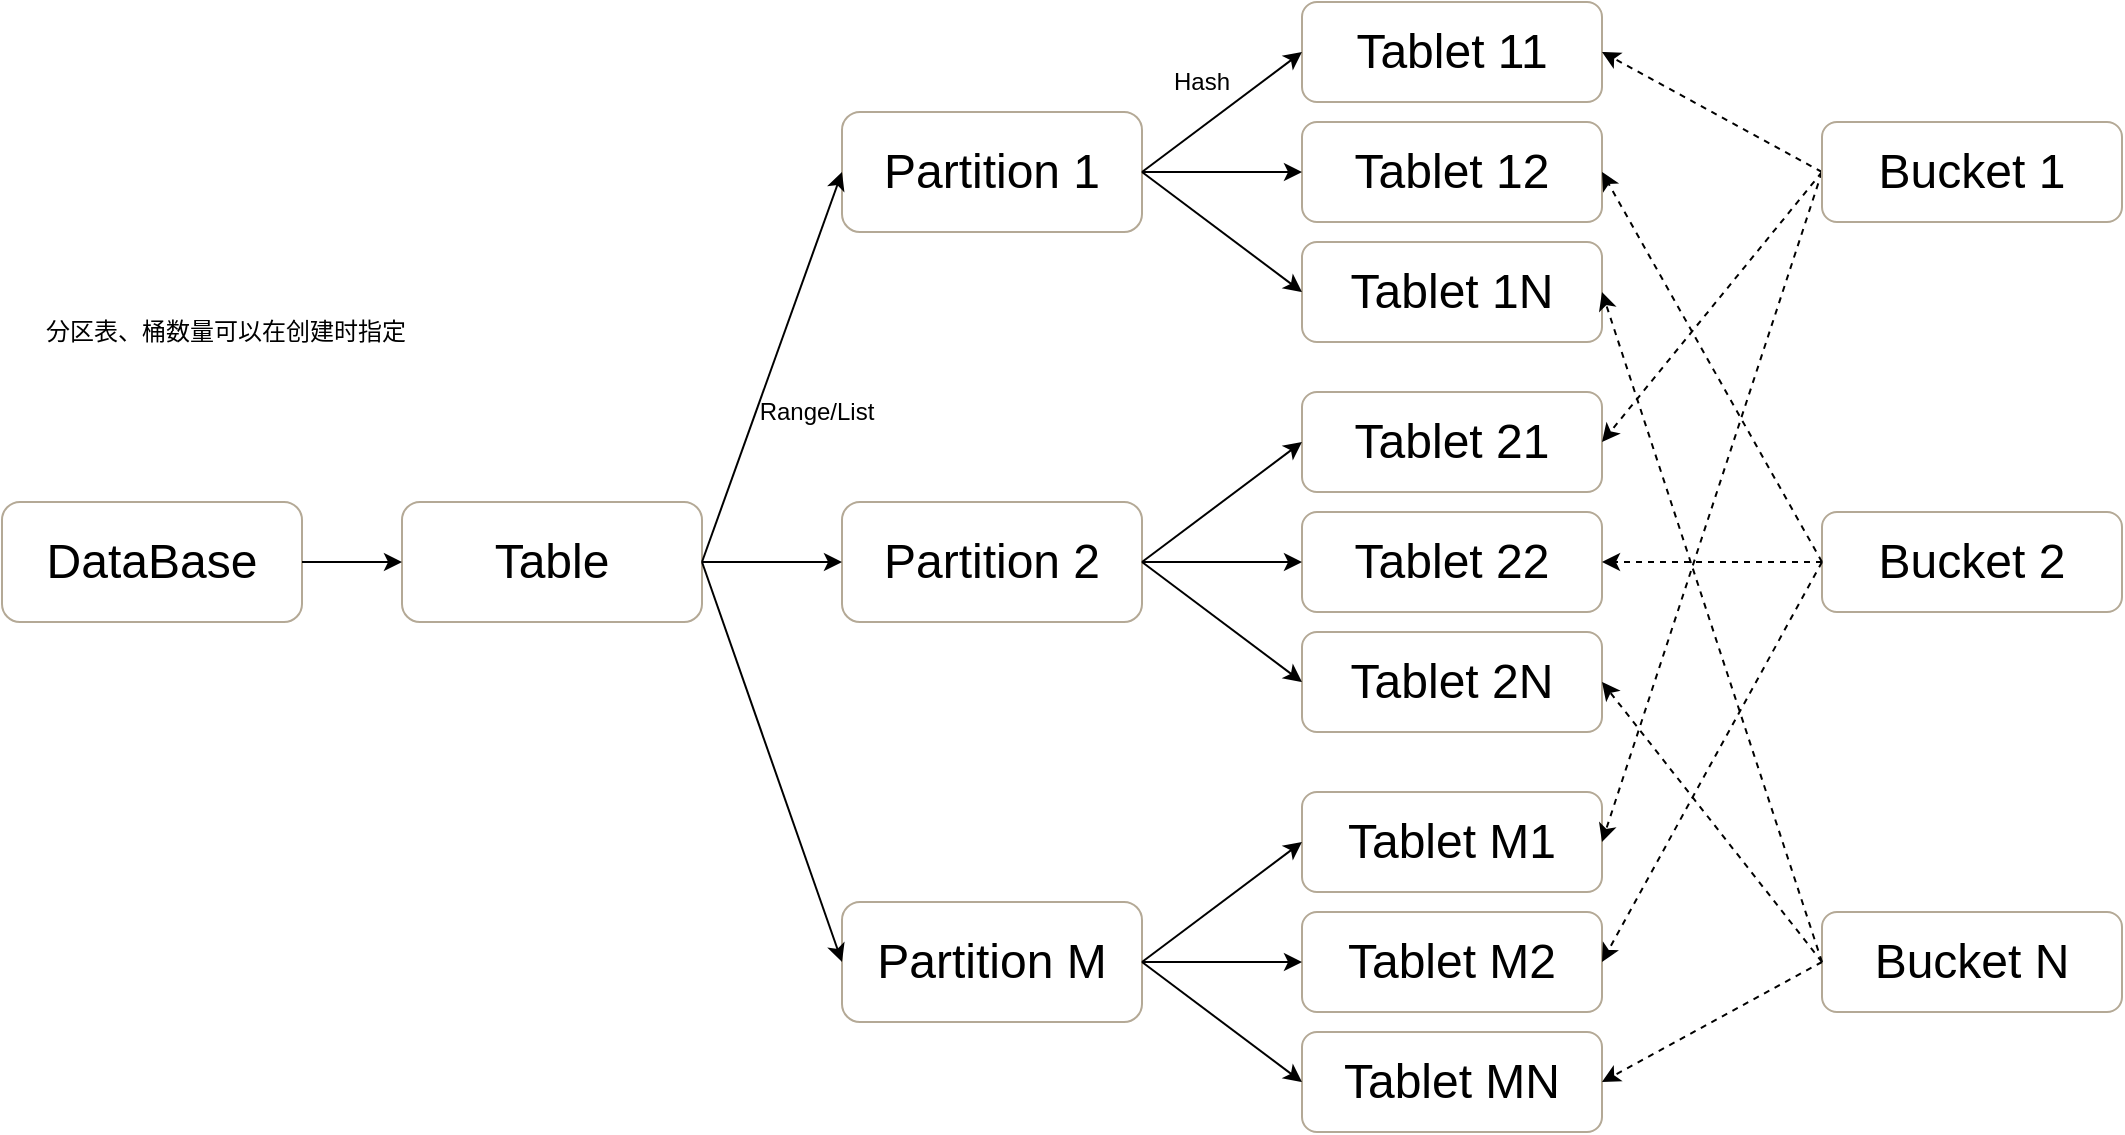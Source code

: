 <mxfile version="21.2.1" type="github" pages="2">
  <diagram name="逻辑划分" id="nrrgJd85aSkOdo_KzUjb">
    <mxGraphModel dx="1434" dy="764" grid="1" gridSize="10" guides="1" tooltips="1" connect="1" arrows="1" fold="1" page="1" pageScale="1" pageWidth="827" pageHeight="1169" math="0" shadow="0">
      <root>
        <mxCell id="0" />
        <mxCell id="1" parent="0" />
        <mxCell id="e6y0wfFueOvEQc84NtfS-1" value="&lt;font style=&quot;font-size: 24px;&quot;&gt;DataBase&lt;/font&gt;" style="rounded=1;whiteSpace=wrap;html=1;strokeColor=#b4a996;" parent="1" vertex="1">
          <mxGeometry x="10" y="320" width="150" height="60" as="geometry" />
        </mxCell>
        <mxCell id="e6y0wfFueOvEQc84NtfS-2" value="&lt;font style=&quot;font-size: 24px;&quot;&gt;Partition 2&lt;/font&gt;" style="rounded=1;whiteSpace=wrap;html=1;strokeColor=#b4a996;" parent="1" vertex="1">
          <mxGeometry x="430" y="320" width="150" height="60" as="geometry" />
        </mxCell>
        <mxCell id="e6y0wfFueOvEQc84NtfS-3" value="&lt;font style=&quot;font-size: 24px;&quot;&gt;Tablet&amp;nbsp;1N&lt;/font&gt;" style="rounded=1;whiteSpace=wrap;html=1;strokeColor=#b4a996;" parent="1" vertex="1">
          <mxGeometry x="660" y="190" width="150" height="50" as="geometry" />
        </mxCell>
        <mxCell id="e6y0wfFueOvEQc84NtfS-4" value="&lt;font style=&quot;font-size: 24px;&quot;&gt;Partition M&lt;/font&gt;" style="rounded=1;whiteSpace=wrap;html=1;strokeColor=#b4a996;" parent="1" vertex="1">
          <mxGeometry x="430" y="520" width="150" height="60" as="geometry" />
        </mxCell>
        <mxCell id="e6y0wfFueOvEQc84NtfS-5" value="&lt;font style=&quot;font-size: 24px;&quot;&gt;Partition 1&lt;/font&gt;" style="rounded=1;whiteSpace=wrap;html=1;strokeColor=#b4a996;" parent="1" vertex="1">
          <mxGeometry x="430" y="125" width="150" height="60" as="geometry" />
        </mxCell>
        <mxCell id="e6y0wfFueOvEQc84NtfS-6" value="&lt;font style=&quot;font-size: 24px;&quot;&gt;Tablet&amp;nbsp;12&lt;/font&gt;" style="rounded=1;whiteSpace=wrap;html=1;strokeColor=#b4a996;" parent="1" vertex="1">
          <mxGeometry x="660" y="130" width="150" height="50" as="geometry" />
        </mxCell>
        <mxCell id="e6y0wfFueOvEQc84NtfS-7" value="&lt;font style=&quot;font-size: 24px;&quot;&gt;Tablet 11&lt;/font&gt;" style="rounded=1;whiteSpace=wrap;html=1;strokeColor=#b4a996;" parent="1" vertex="1">
          <mxGeometry x="660" y="70" width="150" height="50" as="geometry" />
        </mxCell>
        <mxCell id="e6y0wfFueOvEQc84NtfS-8" value="&lt;font style=&quot;font-size: 24px;&quot;&gt;Table&lt;/font&gt;" style="rounded=1;whiteSpace=wrap;html=1;strokeColor=#b4a996;" parent="1" vertex="1">
          <mxGeometry x="210" y="320" width="150" height="60" as="geometry" />
        </mxCell>
        <mxCell id="e6y0wfFueOvEQc84NtfS-9" value="分区表、桶数量可以在创建时指定" style="text;html=1;strokeColor=none;fillColor=none;align=left;verticalAlign=middle;whiteSpace=wrap;rounded=0;" parent="1" vertex="1">
          <mxGeometry x="30" y="220" width="220" height="30" as="geometry" />
        </mxCell>
        <mxCell id="H2p4MiE3i_jRUhPCE0rc-1" value="" style="endArrow=classic;html=1;rounded=0;exitX=1;exitY=0.5;exitDx=0;exitDy=0;entryX=0;entryY=0.5;entryDx=0;entryDy=0;" edge="1" parent="1" source="e6y0wfFueOvEQc84NtfS-8" target="e6y0wfFueOvEQc84NtfS-5">
          <mxGeometry width="50" height="50" relative="1" as="geometry">
            <mxPoint x="390" y="420" as="sourcePoint" />
            <mxPoint x="440" y="370" as="targetPoint" />
          </mxGeometry>
        </mxCell>
        <mxCell id="H2p4MiE3i_jRUhPCE0rc-2" value="" style="endArrow=classic;html=1;rounded=0;exitX=1;exitY=0.5;exitDx=0;exitDy=0;entryX=0;entryY=0.5;entryDx=0;entryDy=0;" edge="1" parent="1" source="e6y0wfFueOvEQc84NtfS-8" target="e6y0wfFueOvEQc84NtfS-2">
          <mxGeometry width="50" height="50" relative="1" as="geometry">
            <mxPoint x="430" y="390" as="sourcePoint" />
            <mxPoint x="480" y="340" as="targetPoint" />
          </mxGeometry>
        </mxCell>
        <mxCell id="H2p4MiE3i_jRUhPCE0rc-3" value="" style="endArrow=classic;html=1;rounded=0;exitX=1;exitY=0.5;exitDx=0;exitDy=0;entryX=0;entryY=0.5;entryDx=0;entryDy=0;" edge="1" parent="1" source="e6y0wfFueOvEQc84NtfS-8" target="e6y0wfFueOvEQc84NtfS-4">
          <mxGeometry width="50" height="50" relative="1" as="geometry">
            <mxPoint x="430" y="410" as="sourcePoint" />
            <mxPoint x="480" y="360" as="targetPoint" />
          </mxGeometry>
        </mxCell>
        <mxCell id="H2p4MiE3i_jRUhPCE0rc-4" value="Range/List" style="text;html=1;strokeColor=none;fillColor=none;align=center;verticalAlign=middle;whiteSpace=wrap;rounded=0;" vertex="1" parent="1">
          <mxGeometry x="380" y="260" width="75" height="30" as="geometry" />
        </mxCell>
        <mxCell id="H2p4MiE3i_jRUhPCE0rc-5" value="" style="endArrow=classic;html=1;rounded=0;exitX=1;exitY=0.5;exitDx=0;exitDy=0;entryX=0;entryY=0.5;entryDx=0;entryDy=0;" edge="1" parent="1" source="e6y0wfFueOvEQc84NtfS-1" target="e6y0wfFueOvEQc84NtfS-8">
          <mxGeometry width="50" height="50" relative="1" as="geometry">
            <mxPoint x="270" y="180" as="sourcePoint" />
            <mxPoint x="320" y="130" as="targetPoint" />
          </mxGeometry>
        </mxCell>
        <mxCell id="H2p4MiE3i_jRUhPCE0rc-6" value="" style="endArrow=classic;html=1;rounded=0;entryX=0;entryY=0.5;entryDx=0;entryDy=0;exitX=1;exitY=0.5;exitDx=0;exitDy=0;" edge="1" parent="1" source="e6y0wfFueOvEQc84NtfS-5" target="e6y0wfFueOvEQc84NtfS-7">
          <mxGeometry width="50" height="50" relative="1" as="geometry">
            <mxPoint x="270" y="240" as="sourcePoint" />
            <mxPoint x="320" y="190" as="targetPoint" />
          </mxGeometry>
        </mxCell>
        <mxCell id="H2p4MiE3i_jRUhPCE0rc-7" value="" style="endArrow=classic;html=1;rounded=0;entryX=0;entryY=0.5;entryDx=0;entryDy=0;exitX=1;exitY=0.5;exitDx=0;exitDy=0;" edge="1" parent="1" source="e6y0wfFueOvEQc84NtfS-5" target="e6y0wfFueOvEQc84NtfS-3">
          <mxGeometry width="50" height="50" relative="1" as="geometry">
            <mxPoint x="590" y="165" as="sourcePoint" />
            <mxPoint x="670" y="105" as="targetPoint" />
          </mxGeometry>
        </mxCell>
        <mxCell id="H2p4MiE3i_jRUhPCE0rc-8" value="" style="endArrow=classic;html=1;rounded=0;entryX=0;entryY=0.5;entryDx=0;entryDy=0;exitX=1;exitY=0.5;exitDx=0;exitDy=0;" edge="1" parent="1" source="e6y0wfFueOvEQc84NtfS-5" target="e6y0wfFueOvEQc84NtfS-6">
          <mxGeometry width="50" height="50" relative="1" as="geometry">
            <mxPoint x="590" y="165" as="sourcePoint" />
            <mxPoint x="670" y="225" as="targetPoint" />
          </mxGeometry>
        </mxCell>
        <mxCell id="H2p4MiE3i_jRUhPCE0rc-9" value="Hash" style="text;html=1;strokeColor=none;fillColor=none;align=center;verticalAlign=middle;whiteSpace=wrap;rounded=0;" vertex="1" parent="1">
          <mxGeometry x="580" y="95" width="60" height="30" as="geometry" />
        </mxCell>
        <mxCell id="H2p4MiE3i_jRUhPCE0rc-10" value="&lt;font style=&quot;font-size: 24px;&quot;&gt;Tablet&amp;nbsp;2N&lt;/font&gt;" style="rounded=1;whiteSpace=wrap;html=1;strokeColor=#b4a996;" vertex="1" parent="1">
          <mxGeometry x="660" y="385" width="150" height="50" as="geometry" />
        </mxCell>
        <mxCell id="H2p4MiE3i_jRUhPCE0rc-11" value="&lt;font style=&quot;font-size: 24px;&quot;&gt;Tablet&amp;nbsp;22&lt;/font&gt;" style="rounded=1;whiteSpace=wrap;html=1;strokeColor=#b4a996;" vertex="1" parent="1">
          <mxGeometry x="660" y="325" width="150" height="50" as="geometry" />
        </mxCell>
        <mxCell id="H2p4MiE3i_jRUhPCE0rc-12" value="&lt;font style=&quot;font-size: 24px;&quot;&gt;Tablet&amp;nbsp;21&lt;/font&gt;" style="rounded=1;whiteSpace=wrap;html=1;strokeColor=#b4a996;" vertex="1" parent="1">
          <mxGeometry x="660" y="265" width="150" height="50" as="geometry" />
        </mxCell>
        <mxCell id="H2p4MiE3i_jRUhPCE0rc-13" value="" style="endArrow=classic;html=1;rounded=0;entryX=0;entryY=0.5;entryDx=0;entryDy=0;exitX=1;exitY=0.5;exitDx=0;exitDy=0;" edge="1" parent="1">
          <mxGeometry width="50" height="50" relative="1" as="geometry">
            <mxPoint x="580" y="350" as="sourcePoint" />
            <mxPoint x="660" y="290" as="targetPoint" />
          </mxGeometry>
        </mxCell>
        <mxCell id="H2p4MiE3i_jRUhPCE0rc-14" value="" style="endArrow=classic;html=1;rounded=0;entryX=0;entryY=0.5;entryDx=0;entryDy=0;exitX=1;exitY=0.5;exitDx=0;exitDy=0;" edge="1" parent="1">
          <mxGeometry width="50" height="50" relative="1" as="geometry">
            <mxPoint x="580" y="350" as="sourcePoint" />
            <mxPoint x="660" y="410" as="targetPoint" />
          </mxGeometry>
        </mxCell>
        <mxCell id="H2p4MiE3i_jRUhPCE0rc-15" value="" style="endArrow=classic;html=1;rounded=0;entryX=0;entryY=0.5;entryDx=0;entryDy=0;exitX=1;exitY=0.5;exitDx=0;exitDy=0;" edge="1" parent="1">
          <mxGeometry width="50" height="50" relative="1" as="geometry">
            <mxPoint x="580" y="350" as="sourcePoint" />
            <mxPoint x="660" y="350" as="targetPoint" />
          </mxGeometry>
        </mxCell>
        <mxCell id="H2p4MiE3i_jRUhPCE0rc-17" value="&lt;font style=&quot;font-size: 24px;&quot;&gt;Tablet&amp;nbsp;MN&lt;/font&gt;" style="rounded=1;whiteSpace=wrap;html=1;strokeColor=#b4a996;" vertex="1" parent="1">
          <mxGeometry x="660" y="585" width="150" height="50" as="geometry" />
        </mxCell>
        <mxCell id="H2p4MiE3i_jRUhPCE0rc-18" value="&lt;font style=&quot;font-size: 24px;&quot;&gt;Tablet&amp;nbsp;M2&lt;/font&gt;" style="rounded=1;whiteSpace=wrap;html=1;strokeColor=#b4a996;" vertex="1" parent="1">
          <mxGeometry x="660" y="525" width="150" height="50" as="geometry" />
        </mxCell>
        <mxCell id="H2p4MiE3i_jRUhPCE0rc-19" value="&lt;font style=&quot;font-size: 24px;&quot;&gt;Tablet&amp;nbsp;M1&lt;/font&gt;" style="rounded=1;whiteSpace=wrap;html=1;strokeColor=#b4a996;" vertex="1" parent="1">
          <mxGeometry x="660" y="465" width="150" height="50" as="geometry" />
        </mxCell>
        <mxCell id="H2p4MiE3i_jRUhPCE0rc-20" value="" style="endArrow=classic;html=1;rounded=0;entryX=0;entryY=0.5;entryDx=0;entryDy=0;" edge="1" parent="1">
          <mxGeometry width="50" height="50" relative="1" as="geometry">
            <mxPoint x="580" y="550" as="sourcePoint" />
            <mxPoint x="660" y="490" as="targetPoint" />
          </mxGeometry>
        </mxCell>
        <mxCell id="H2p4MiE3i_jRUhPCE0rc-21" value="" style="endArrow=classic;html=1;rounded=0;entryX=0;entryY=0.5;entryDx=0;entryDy=0;exitX=1;exitY=0.5;exitDx=0;exitDy=0;" edge="1" parent="1">
          <mxGeometry width="50" height="50" relative="1" as="geometry">
            <mxPoint x="580" y="550" as="sourcePoint" />
            <mxPoint x="660" y="610" as="targetPoint" />
          </mxGeometry>
        </mxCell>
        <mxCell id="H2p4MiE3i_jRUhPCE0rc-22" value="" style="endArrow=classic;html=1;rounded=0;entryX=0;entryY=0.5;entryDx=0;entryDy=0;exitX=1;exitY=0.5;exitDx=0;exitDy=0;" edge="1" parent="1">
          <mxGeometry width="50" height="50" relative="1" as="geometry">
            <mxPoint x="580" y="550" as="sourcePoint" />
            <mxPoint x="660" y="550" as="targetPoint" />
          </mxGeometry>
        </mxCell>
        <mxCell id="H2p4MiE3i_jRUhPCE0rc-23" value="" style="endArrow=classic;html=1;rounded=0;entryX=1;entryY=0.5;entryDx=0;entryDy=0;dashed=1;exitX=0;exitY=0.5;exitDx=0;exitDy=0;" edge="1" parent="1" source="H2p4MiE3i_jRUhPCE0rc-26" target="e6y0wfFueOvEQc84NtfS-7">
          <mxGeometry width="50" height="50" relative="1" as="geometry">
            <mxPoint x="1241" y="240" as="sourcePoint" />
            <mxPoint x="670" y="105" as="targetPoint" />
          </mxGeometry>
        </mxCell>
        <mxCell id="H2p4MiE3i_jRUhPCE0rc-24" value="" style="endArrow=classic;html=1;rounded=0;dashed=1;entryX=1;entryY=0.5;entryDx=0;entryDy=0;exitX=0;exitY=0.5;exitDx=0;exitDy=0;" edge="1" parent="1" source="H2p4MiE3i_jRUhPCE0rc-26" target="H2p4MiE3i_jRUhPCE0rc-12">
          <mxGeometry width="50" height="50" relative="1" as="geometry">
            <mxPoint x="1251" y="250" as="sourcePoint" />
            <mxPoint x="820" y="105" as="targetPoint" />
          </mxGeometry>
        </mxCell>
        <mxCell id="H2p4MiE3i_jRUhPCE0rc-25" value="" style="endArrow=classic;html=1;rounded=0;entryX=1;entryY=0.5;entryDx=0;entryDy=0;dashed=1;exitX=0;exitY=0.5;exitDx=0;exitDy=0;" edge="1" parent="1" source="H2p4MiE3i_jRUhPCE0rc-26" target="H2p4MiE3i_jRUhPCE0rc-19">
          <mxGeometry width="50" height="50" relative="1" as="geometry">
            <mxPoint x="1261" y="260" as="sourcePoint" />
            <mxPoint x="830" y="115" as="targetPoint" />
          </mxGeometry>
        </mxCell>
        <mxCell id="H2p4MiE3i_jRUhPCE0rc-26" value="&lt;font style=&quot;font-size: 24px;&quot;&gt;Bucket 1&lt;/font&gt;" style="rounded=1;whiteSpace=wrap;html=1;strokeColor=#b4a996;" vertex="1" parent="1">
          <mxGeometry x="920" y="130" width="150" height="50" as="geometry" />
        </mxCell>
        <mxCell id="H2p4MiE3i_jRUhPCE0rc-27" value="&lt;font style=&quot;font-size: 24px;&quot;&gt;Bucket 2&lt;/font&gt;" style="rounded=1;whiteSpace=wrap;html=1;strokeColor=#b4a996;" vertex="1" parent="1">
          <mxGeometry x="920" y="325" width="150" height="50" as="geometry" />
        </mxCell>
        <mxCell id="H2p4MiE3i_jRUhPCE0rc-28" value="&lt;font style=&quot;font-size: 24px;&quot;&gt;Bucket N&lt;/font&gt;" style="rounded=1;whiteSpace=wrap;html=1;strokeColor=#b4a996;" vertex="1" parent="1">
          <mxGeometry x="920" y="525" width="150" height="50" as="geometry" />
        </mxCell>
        <mxCell id="H2p4MiE3i_jRUhPCE0rc-29" value="" style="endArrow=classic;html=1;rounded=0;entryX=1;entryY=0.5;entryDx=0;entryDy=0;dashed=1;exitX=0;exitY=0.5;exitDx=0;exitDy=0;" edge="1" parent="1" source="H2p4MiE3i_jRUhPCE0rc-27" target="e6y0wfFueOvEQc84NtfS-6">
          <mxGeometry width="50" height="50" relative="1" as="geometry">
            <mxPoint x="930" y="165" as="sourcePoint" />
            <mxPoint x="820" y="105" as="targetPoint" />
          </mxGeometry>
        </mxCell>
        <mxCell id="H2p4MiE3i_jRUhPCE0rc-30" value="" style="endArrow=classic;html=1;rounded=0;entryX=1;entryY=0.5;entryDx=0;entryDy=0;dashed=1;exitX=0;exitY=0.5;exitDx=0;exitDy=0;" edge="1" parent="1" source="H2p4MiE3i_jRUhPCE0rc-27" target="H2p4MiE3i_jRUhPCE0rc-11">
          <mxGeometry width="50" height="50" relative="1" as="geometry">
            <mxPoint x="940" y="175" as="sourcePoint" />
            <mxPoint x="830" y="115" as="targetPoint" />
          </mxGeometry>
        </mxCell>
        <mxCell id="H2p4MiE3i_jRUhPCE0rc-31" value="" style="endArrow=classic;html=1;rounded=0;entryX=1;entryY=0.5;entryDx=0;entryDy=0;dashed=1;exitX=0;exitY=0.5;exitDx=0;exitDy=0;" edge="1" parent="1" source="H2p4MiE3i_jRUhPCE0rc-27" target="H2p4MiE3i_jRUhPCE0rc-18">
          <mxGeometry width="50" height="50" relative="1" as="geometry">
            <mxPoint x="930" y="360" as="sourcePoint" />
            <mxPoint x="820" y="360" as="targetPoint" />
          </mxGeometry>
        </mxCell>
        <mxCell id="H2p4MiE3i_jRUhPCE0rc-32" value="" style="endArrow=classic;html=1;rounded=0;entryX=1;entryY=0.5;entryDx=0;entryDy=0;dashed=1;exitX=0;exitY=0.5;exitDx=0;exitDy=0;" edge="1" parent="1" source="H2p4MiE3i_jRUhPCE0rc-28" target="H2p4MiE3i_jRUhPCE0rc-17">
          <mxGeometry width="50" height="50" relative="1" as="geometry">
            <mxPoint x="930" y="360" as="sourcePoint" />
            <mxPoint x="820" y="420" as="targetPoint" />
          </mxGeometry>
        </mxCell>
        <mxCell id="H2p4MiE3i_jRUhPCE0rc-33" value="" style="endArrow=classic;html=1;rounded=0;entryX=1;entryY=0.5;entryDx=0;entryDy=0;dashed=1;exitX=0;exitY=0.5;exitDx=0;exitDy=0;" edge="1" parent="1" source="H2p4MiE3i_jRUhPCE0rc-28" target="H2p4MiE3i_jRUhPCE0rc-10">
          <mxGeometry width="50" height="50" relative="1" as="geometry">
            <mxPoint x="930" y="360" as="sourcePoint" />
            <mxPoint x="820" y="560" as="targetPoint" />
          </mxGeometry>
        </mxCell>
        <mxCell id="H2p4MiE3i_jRUhPCE0rc-34" value="" style="endArrow=classic;html=1;rounded=0;entryX=1;entryY=0.5;entryDx=0;entryDy=0;dashed=1;exitX=0;exitY=0.5;exitDx=0;exitDy=0;" edge="1" parent="1" source="H2p4MiE3i_jRUhPCE0rc-28" target="e6y0wfFueOvEQc84NtfS-3">
          <mxGeometry width="50" height="50" relative="1" as="geometry">
            <mxPoint x="930" y="560" as="sourcePoint" />
            <mxPoint x="820" y="420" as="targetPoint" />
          </mxGeometry>
        </mxCell>
      </root>
    </mxGraphModel>
  </diagram>
  <diagram id="i7RlYUp27ShSSlCGvgH0" name="物理结构">
    <mxGraphModel dx="2049" dy="1091" grid="1" gridSize="10" guides="1" tooltips="1" connect="1" arrows="1" fold="1" page="1" pageScale="1" pageWidth="827" pageHeight="1169" math="0" shadow="0">
      <root>
        <mxCell id="0" />
        <mxCell id="1" parent="0" />
        <mxCell id="m-j_QYXZWHp6Sgp1w7O6-5" value="" style="rounded=0;whiteSpace=wrap;html=1;" vertex="1" parent="1">
          <mxGeometry x="20" y="280" width="170" height="320" as="geometry" />
        </mxCell>
        <mxCell id="m-j_QYXZWHp6Sgp1w7O6-6" value="&lt;font style=&quot;&quot;&gt;&lt;span style=&quot;font-size: 24px;&quot;&gt;Table 1&lt;/span&gt;&lt;br&gt;&lt;font style=&quot;font-size: 14px;&quot;&gt;3 replications&lt;/font&gt;&lt;br&gt;&lt;/font&gt;" style="text;html=1;strokeColor=none;fillColor=none;align=center;verticalAlign=middle;whiteSpace=wrap;rounded=0;" vertex="1" parent="1">
          <mxGeometry x="20" y="290" width="170" height="60" as="geometry" />
        </mxCell>
        <mxCell id="m-j_QYXZWHp6Sgp1w7O6-7" value="&lt;font style=&quot;font-size: 24px;&quot;&gt;Tablet 1&lt;br&gt;&lt;/font&gt;" style="rounded=1;whiteSpace=wrap;html=1;strokeColor=#b4a996;fillColor=#d7d7d8;" vertex="1" parent="1">
          <mxGeometry x="30" y="360" width="150" height="60" as="geometry" />
        </mxCell>
        <mxCell id="m-j_QYXZWHp6Sgp1w7O6-8" value="&lt;font style=&quot;font-size: 24px;&quot;&gt;Tablet 2&lt;br&gt;&lt;/font&gt;" style="rounded=1;whiteSpace=wrap;html=1;strokeColor=#B4A996;fillColor=#56a0d3;" vertex="1" parent="1">
          <mxGeometry x="30" y="440" width="150" height="60" as="geometry" />
        </mxCell>
        <mxCell id="m-j_QYXZWHp6Sgp1w7O6-9" value="&lt;font style=&quot;font-size: 24px;&quot;&gt;Tablet 3&lt;br&gt;&lt;/font&gt;" style="rounded=1;whiteSpace=wrap;html=1;strokeColor=#b4a996;fillColor=#8ec06c;" vertex="1" parent="1">
          <mxGeometry x="30" y="520" width="150" height="60" as="geometry" />
        </mxCell>
        <mxCell id="m-j_QYXZWHp6Sgp1w7O6-10" value="" style="rounded=0;whiteSpace=wrap;html=1;" vertex="1" parent="1">
          <mxGeometry x="20" y="635" width="170" height="160" as="geometry" />
        </mxCell>
        <mxCell id="m-j_QYXZWHp6Sgp1w7O6-11" value="&lt;font style=&quot;&quot;&gt;&lt;span style=&quot;font-size: 24px;&quot;&gt;Table 2&lt;/span&gt;&lt;br&gt;&lt;font style=&quot;font-size: 14px;&quot;&gt;2 replications&lt;/font&gt;&lt;br&gt;&lt;/font&gt;" style="text;html=1;strokeColor=none;fillColor=none;align=center;verticalAlign=middle;whiteSpace=wrap;rounded=0;" vertex="1" parent="1">
          <mxGeometry x="20" y="645" width="170" height="60" as="geometry" />
        </mxCell>
        <mxCell id="m-j_QYXZWHp6Sgp1w7O6-15" value="&lt;font style=&quot;font-size: 24px;&quot;&gt;Tablet 4&lt;br&gt;&lt;/font&gt;" style="rounded=1;whiteSpace=wrap;html=1;strokeColor=#b4a996;fillColor=#ecb731;" vertex="1" parent="1">
          <mxGeometry x="30" y="715" width="150" height="60" as="geometry" />
        </mxCell>
        <mxCell id="m-j_QYXZWHp6Sgp1w7O6-16" value="" style="rounded=0;whiteSpace=wrap;html=1;" vertex="1" parent="1">
          <mxGeometry x="280" y="415" width="170" height="400" as="geometry" />
        </mxCell>
        <mxCell id="m-j_QYXZWHp6Sgp1w7O6-17" value="&lt;font style=&quot;&quot;&gt;&lt;span style=&quot;font-size: 24px;&quot;&gt;BE 1&lt;/span&gt;&lt;br&gt;&lt;/font&gt;" style="text;html=1;strokeColor=none;fillColor=none;align=center;verticalAlign=middle;whiteSpace=wrap;rounded=0;" vertex="1" parent="1">
          <mxGeometry x="280" y="425" width="170" height="60" as="geometry" />
        </mxCell>
        <mxCell id="m-j_QYXZWHp6Sgp1w7O6-18" value="&lt;font style=&quot;font-size: 24px;&quot;&gt;Tablet 1&lt;br&gt;R1&lt;br&gt;&lt;/font&gt;" style="rounded=1;whiteSpace=wrap;html=1;strokeColor=#b4a996;fillColor=#d7d7d8;" vertex="1" parent="1">
          <mxGeometry x="290" y="495" width="150" height="60" as="geometry" />
        </mxCell>
        <mxCell id="m-j_QYXZWHp6Sgp1w7O6-19" value="&lt;font style=&quot;font-size: 24px;&quot;&gt;Tablet 2&lt;br&gt;R1&lt;br&gt;&lt;/font&gt;" style="rounded=1;whiteSpace=wrap;html=1;strokeColor=#B4A996;fillColor=#56a0d3;" vertex="1" parent="1">
          <mxGeometry x="290" y="575" width="150" height="60" as="geometry" />
        </mxCell>
        <mxCell id="m-j_QYXZWHp6Sgp1w7O6-21" value="" style="rounded=0;whiteSpace=wrap;html=1;" vertex="1" parent="1">
          <mxGeometry x="490" y="415" width="170" height="400" as="geometry" />
        </mxCell>
        <mxCell id="m-j_QYXZWHp6Sgp1w7O6-22" value="&lt;font style=&quot;&quot;&gt;&lt;span style=&quot;font-size: 24px;&quot;&gt;BE 1&lt;/span&gt;&lt;br&gt;&lt;/font&gt;" style="text;html=1;strokeColor=none;fillColor=none;align=center;verticalAlign=middle;whiteSpace=wrap;rounded=0;" vertex="1" parent="1">
          <mxGeometry x="490" y="425" width="170" height="60" as="geometry" />
        </mxCell>
        <mxCell id="m-j_QYXZWHp6Sgp1w7O6-23" value="&lt;font style=&quot;font-size: 24px;&quot;&gt;Tablet 1&lt;br&gt;R2&lt;br&gt;&lt;/font&gt;" style="rounded=1;whiteSpace=wrap;html=1;strokeColor=#b4a996;fillColor=#d7d7d8;" vertex="1" parent="1">
          <mxGeometry x="500" y="495" width="150" height="60" as="geometry" />
        </mxCell>
        <mxCell id="m-j_QYXZWHp6Sgp1w7O6-25" value="&lt;font style=&quot;font-size: 24px;&quot;&gt;Tablet 3&lt;br&gt;R1&lt;br&gt;&lt;/font&gt;" style="rounded=1;whiteSpace=wrap;html=1;strokeColor=#b4a996;fillColor=#8ec06c;" vertex="1" parent="1">
          <mxGeometry x="500" y="575" width="150" height="60" as="geometry" />
        </mxCell>
        <mxCell id="m-j_QYXZWHp6Sgp1w7O6-26" value="" style="rounded=0;whiteSpace=wrap;html=1;" vertex="1" parent="1">
          <mxGeometry x="700" y="415" width="170" height="400" as="geometry" />
        </mxCell>
        <mxCell id="m-j_QYXZWHp6Sgp1w7O6-27" value="&lt;font style=&quot;&quot;&gt;&lt;span style=&quot;font-size: 24px;&quot;&gt;BE 1&lt;/span&gt;&lt;br&gt;&lt;/font&gt;" style="text;html=1;strokeColor=none;fillColor=none;align=center;verticalAlign=middle;whiteSpace=wrap;rounded=0;" vertex="1" parent="1">
          <mxGeometry x="700" y="425" width="170" height="60" as="geometry" />
        </mxCell>
        <mxCell id="m-j_QYXZWHp6Sgp1w7O6-28" value="&lt;font style=&quot;font-size: 24px;&quot;&gt;Tablet 1&lt;br&gt;R3&lt;br&gt;&lt;/font&gt;" style="rounded=1;whiteSpace=wrap;html=1;strokeColor=#b4a996;fillColor=#d7d7d8;" vertex="1" parent="1">
          <mxGeometry x="710" y="495" width="150" height="60" as="geometry" />
        </mxCell>
        <mxCell id="m-j_QYXZWHp6Sgp1w7O6-29" value="&lt;font style=&quot;font-size: 24px;&quot;&gt;Tablet 2&lt;br&gt;R2&lt;br&gt;&lt;/font&gt;" style="rounded=1;whiteSpace=wrap;html=1;strokeColor=#B4A996;fillColor=#56a0d3;" vertex="1" parent="1">
          <mxGeometry x="710" y="575" width="150" height="60" as="geometry" />
        </mxCell>
        <mxCell id="m-j_QYXZWHp6Sgp1w7O6-30" value="&lt;font style=&quot;font-size: 24px;&quot;&gt;Tablet 3&lt;br&gt;R3&lt;br&gt;&lt;/font&gt;" style="rounded=1;whiteSpace=wrap;html=1;strokeColor=#b4a996;fillColor=#8ec06c;" vertex="1" parent="1">
          <mxGeometry x="710" y="655" width="150" height="60" as="geometry" />
        </mxCell>
        <mxCell id="m-j_QYXZWHp6Sgp1w7O6-31" value="" style="rounded=0;whiteSpace=wrap;html=1;" vertex="1" parent="1">
          <mxGeometry x="910" y="415" width="170" height="400" as="geometry" />
        </mxCell>
        <mxCell id="m-j_QYXZWHp6Sgp1w7O6-32" value="&lt;font style=&quot;&quot;&gt;&lt;span style=&quot;font-size: 24px;&quot;&gt;BE 1&lt;/span&gt;&lt;br&gt;&lt;/font&gt;" style="text;html=1;strokeColor=none;fillColor=none;align=center;verticalAlign=middle;whiteSpace=wrap;rounded=0;" vertex="1" parent="1">
          <mxGeometry x="910" y="425" width="170" height="60" as="geometry" />
        </mxCell>
        <mxCell id="m-j_QYXZWHp6Sgp1w7O6-34" value="&lt;font style=&quot;font-size: 24px;&quot;&gt;Tablet 2&lt;br&gt;R3&lt;br&gt;&lt;/font&gt;" style="rounded=1;whiteSpace=wrap;html=1;strokeColor=#B4A996;fillColor=#56a0d3;" vertex="1" parent="1">
          <mxGeometry x="920" y="495" width="150" height="60" as="geometry" />
        </mxCell>
        <mxCell id="m-j_QYXZWHp6Sgp1w7O6-35" value="&lt;font style=&quot;font-size: 24px;&quot;&gt;Tablet 3&lt;br&gt;R2&lt;br&gt;&lt;/font&gt;" style="rounded=1;whiteSpace=wrap;html=1;strokeColor=#b4a996;fillColor=#8ec06c;" vertex="1" parent="1">
          <mxGeometry x="920" y="575" width="150" height="60" as="geometry" />
        </mxCell>
        <mxCell id="m-j_QYXZWHp6Sgp1w7O6-37" value="&lt;font style=&quot;font-size: 24px;&quot;&gt;Tablet 4&lt;br&gt;R1&lt;br&gt;&lt;/font&gt;" style="rounded=1;whiteSpace=wrap;html=1;strokeColor=#b4a996;fillColor=#ecb731;" vertex="1" parent="1">
          <mxGeometry x="290" y="655" width="150" height="60" as="geometry" />
        </mxCell>
        <mxCell id="m-j_QYXZWHp6Sgp1w7O6-38" value="" style="rounded=0;whiteSpace=wrap;html=1;" vertex="1" parent="1">
          <mxGeometry x="320" y="200" width="170" height="80" as="geometry" />
        </mxCell>
        <mxCell id="m-j_QYXZWHp6Sgp1w7O6-39" value="&lt;font style=&quot;&quot;&gt;&lt;span style=&quot;font-size: 24px;&quot;&gt;FE 1&lt;br&gt;&lt;/span&gt;&lt;font style=&quot;font-size: 18px;&quot;&gt;Master&lt;/font&gt;&lt;br&gt;&lt;/font&gt;" style="text;html=1;strokeColor=none;fillColor=none;align=center;verticalAlign=middle;whiteSpace=wrap;rounded=0;" vertex="1" parent="1">
          <mxGeometry x="320" y="210" width="170" height="60" as="geometry" />
        </mxCell>
        <mxCell id="m-j_QYXZWHp6Sgp1w7O6-43" value="" style="rounded=0;whiteSpace=wrap;html=1;" vertex="1" parent="1">
          <mxGeometry x="600" y="200" width="170" height="80" as="geometry" />
        </mxCell>
        <mxCell id="m-j_QYXZWHp6Sgp1w7O6-44" value="&lt;font style=&quot;&quot;&gt;&lt;span style=&quot;font-size: 24px;&quot;&gt;FE 2&lt;br&gt;&lt;/span&gt;&lt;font style=&quot;font-size: 18px;&quot;&gt;Follower&lt;/font&gt;&lt;br&gt;&lt;/font&gt;" style="text;html=1;strokeColor=none;fillColor=none;align=center;verticalAlign=middle;whiteSpace=wrap;rounded=0;" vertex="1" parent="1">
          <mxGeometry x="600" y="210" width="170" height="60" as="geometry" />
        </mxCell>
        <mxCell id="m-j_QYXZWHp6Sgp1w7O6-45" value="" style="rounded=0;whiteSpace=wrap;html=1;" vertex="1" parent="1">
          <mxGeometry x="870" y="200" width="170" height="80" as="geometry" />
        </mxCell>
        <mxCell id="m-j_QYXZWHp6Sgp1w7O6-46" value="&lt;font style=&quot;&quot;&gt;&lt;span style=&quot;font-size: 24px;&quot;&gt;FE 2&lt;br&gt;&lt;/span&gt;&lt;font style=&quot;font-size: 18px;&quot;&gt;Follower&lt;/font&gt;&lt;br&gt;&lt;/font&gt;" style="text;html=1;strokeColor=none;fillColor=none;align=center;verticalAlign=middle;whiteSpace=wrap;rounded=0;" vertex="1" parent="1">
          <mxGeometry x="870" y="210" width="170" height="60" as="geometry" />
        </mxCell>
        <mxCell id="m-j_QYXZWHp6Sgp1w7O6-47" value="&lt;font style=&quot;font-size: 24px;&quot;&gt;Tablet 4&lt;br&gt;R2&lt;br&gt;&lt;/font&gt;" style="rounded=1;whiteSpace=wrap;html=1;strokeColor=#b4a996;fillColor=#ecb731;" vertex="1" parent="1">
          <mxGeometry x="500" y="655" width="150" height="60" as="geometry" />
        </mxCell>
        <mxCell id="m-j_QYXZWHp6Sgp1w7O6-48" value="&lt;font style=&quot;font-size: 14px;&quot;&gt;最大副本数取决于部署BE服务的独立IP数量，注意不是BE的数量，其原则是不允许同一个Tablet的副本分布在同一台物理机上，而识别物理机是通过IP地址&lt;/font&gt;" style="text;html=1;strokeColor=none;fillColor=none;align=left;verticalAlign=middle;whiteSpace=wrap;rounded=0;" vertex="1" parent="1">
          <mxGeometry x="20" y="830" width="520" height="70" as="geometry" />
        </mxCell>
      </root>
    </mxGraphModel>
  </diagram>
</mxfile>
